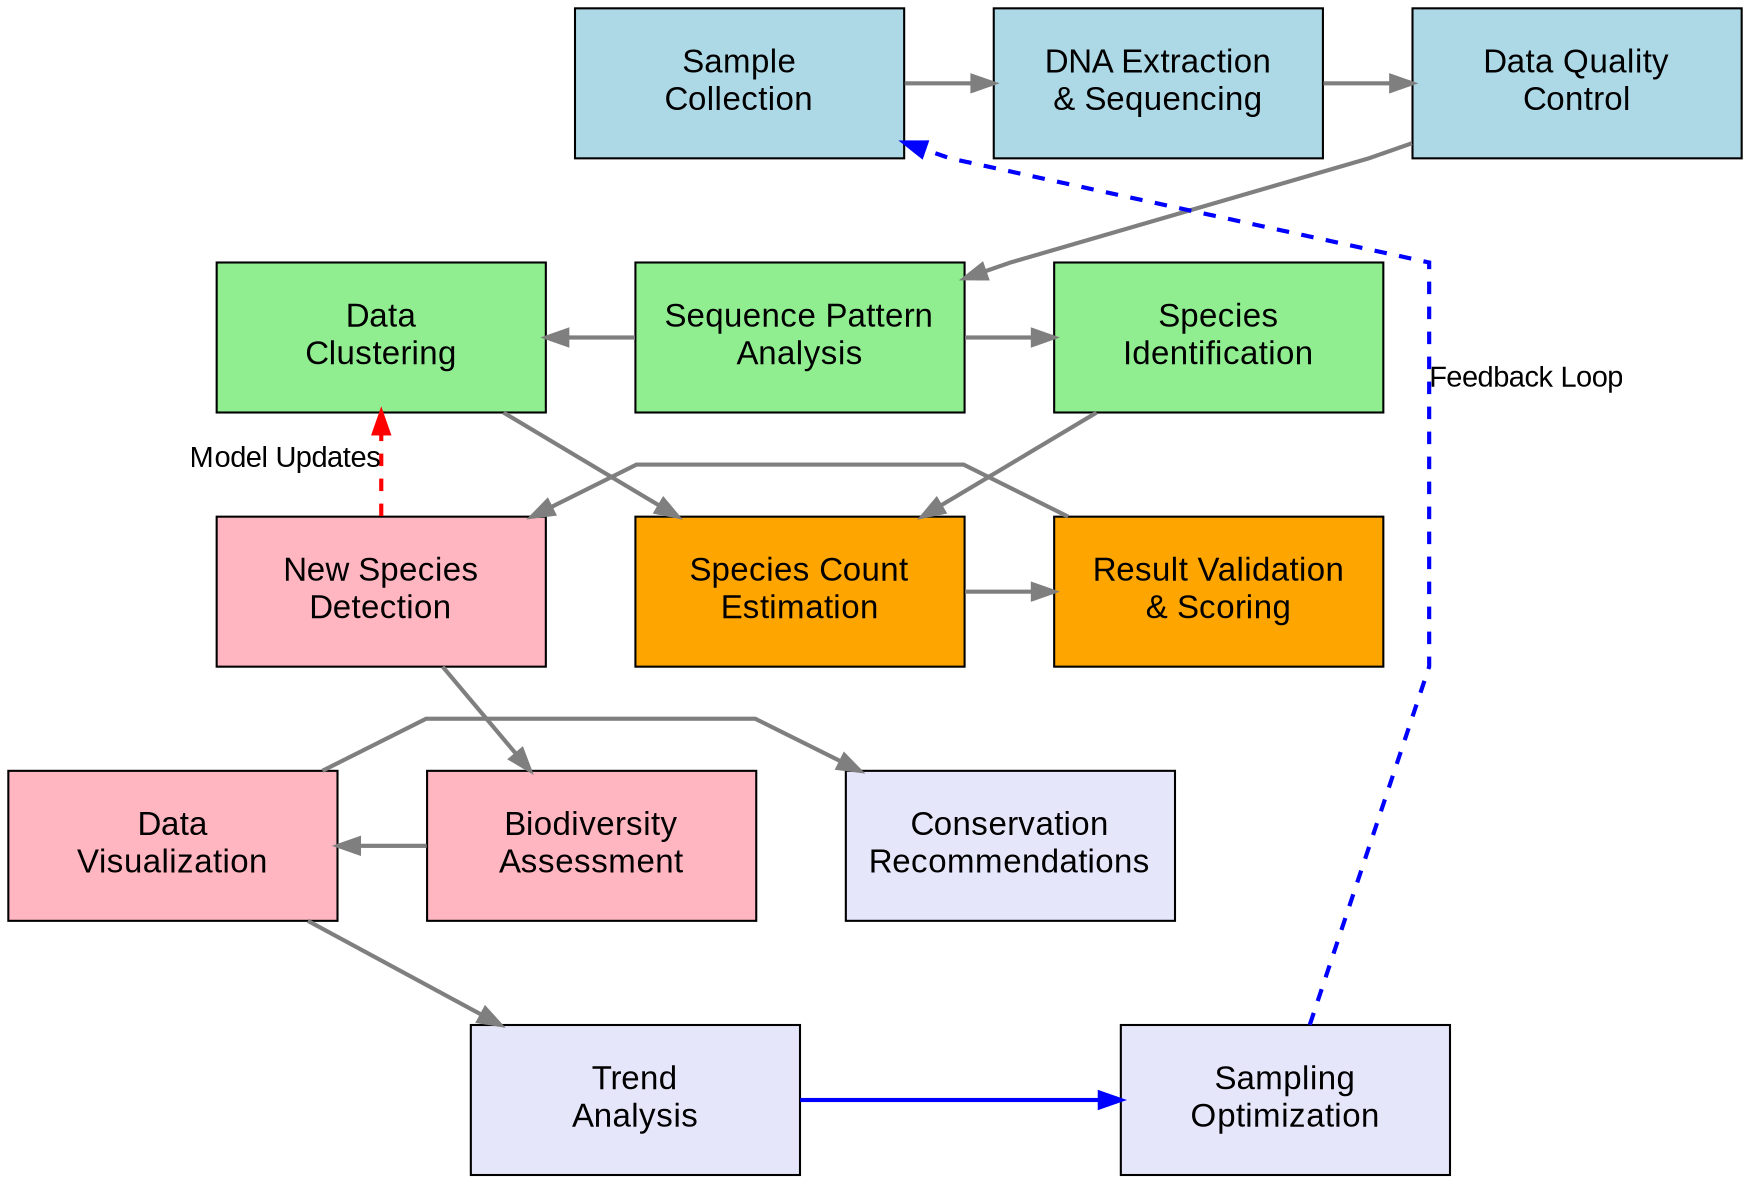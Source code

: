 digraph eDNA_Pipeline {
    // Graph attributes for square layout
    graph [rankdir=TB, splines=polyline, nodesep=0.6, ranksep=0.7, fontsize=20, fontname="Arial"]
    node [shape=box, style=filled, fontsize=16, width=2.2, height=1.0, fontname="Arial"]
    edge [color=gray50, penwidth=2, fontname="Arial"]

    // Row 1: Sample Collection & Processing (4 boxes) - Blue group
    sample_collection [label="Sample\nCollection", fillcolor=lightblue]
    edna_extraction [label="DNA Extraction\n& Sequencing", fillcolor=lightblue]
    data_preprocessing [label="Data Quality\nControl", fillcolor=lightblue]
    feature_engineering [label="Sequence Pattern\nAnalysis", fillcolor=lightgreen]

    // Row 2: Data Analysis (3 boxes) - Green group
    unsupervised_learning [label="Data\nClustering", fillcolor=lightgreen]
    reference_free_classification [label="Species\nIdentification", fillcolor=lightgreen]
    abundance_quantification [label="Species Count\nEstimation", fillcolor=orange]

    // Row 3: Results & Validation (4 boxes) - Orange/Pink group
    confidence_scoring [label="Result Validation\n& Scoring", fillcolor=orange]
    validation [label="New Species\nDetection", fillcolor=lightpink]
    biodiversity_analysis [label="Biodiversity\nAssessment", fillcolor=lightpink]
    monitoring_dashboard [label="Data\nVisualization", fillcolor=lightpink]

    // Row 4: Management & Output (3 boxes) - Yellow group
    conservation_output [label="Conservation\nRecommendations", fillcolor=lavender]
    temporal_analysis [label="Trend\nAnalysis", fillcolor=lavender]
    adaptive_sampling [label="Sampling\nOptimization", fillcolor=lavender]

    // Main workflow connections
    sample_collection -> edna_extraction
    edna_extraction -> data_preprocessing
    data_preprocessing -> feature_engineering
    feature_engineering -> reference_free_classification
    feature_engineering -> unsupervised_learning
    reference_free_classification -> abundance_quantification
    unsupervised_learning -> abundance_quantification
    abundance_quantification -> confidence_scoring
    confidence_scoring -> validation
    validation -> biodiversity_analysis
    biodiversity_analysis -> monitoring_dashboard
    monitoring_dashboard -> conservation_output
    monitoring_dashboard -> temporal_analysis
    
    // Feedback loops
    validation -> unsupervised_learning [style=dashed, color=red, xlabel="Model Updates" fontsize=14]
    temporal_analysis -> adaptive_sampling [color=blue]
    adaptive_sampling -> sample_collection [style=dashed, color=blue, xlabel="Feedback Loop" fontsize=14]

    // Rank constraints for cleaner layout (3-3-3-3-2)
    {rank=same; sample_collection, edna_extraction, data_preprocessing}
    {rank=same; feature_engineering, unsupervised_learning, reference_free_classification}
    {rank=same; abundance_quantification, confidence_scoring, validation}
    {rank=same; biodiversity_analysis, monitoring_dashboard, conservation_output}
    {rank=same; temporal_analysis, adaptive_sampling}
}